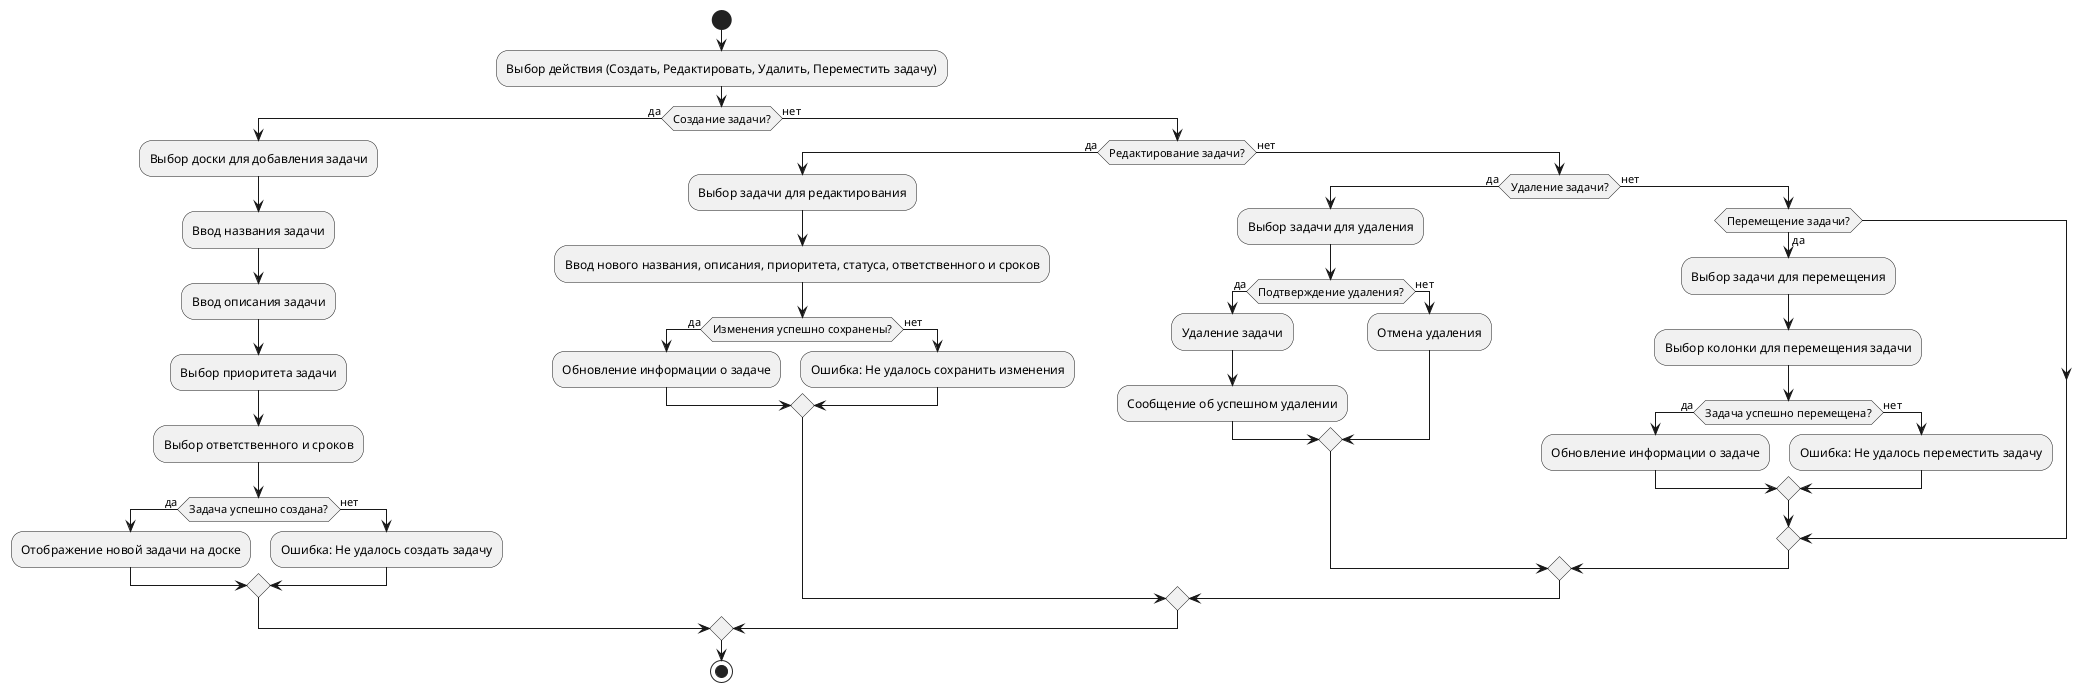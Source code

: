 @startuml TaskAD
start

:Выбор действия (Создать, Редактировать, Удалить, Переместить задачу);

if (Создание задачи?) then (да)
    :Выбор доски для добавления задачи;
    :Ввод названия задачи;
    :Ввод описания задачи;
    :Выбор приоритета задачи;
    :Выбор ответственного и сроков;
    if (Задача успешно создана?) then (да)
        :Отображение новой задачи на доске;
    else (нет)
        :Ошибка: Не удалось создать задачу;
    endif
else (нет)
    if (Редактирование задачи?) then (да)
        :Выбор задачи для редактирования;
        :Ввод нового названия, описания, приоритета, статуса, ответственного и сроков;
        if (Изменения успешно сохранены?) then (да)
            :Обновление информации о задаче;
        else (нет)
            :Ошибка: Не удалось сохранить изменения;
        endif
    else (нет)
        if (Удаление задачи?) then (да)
            :Выбор задачи для удаления;
            if (Подтверждение удаления?) then (да)
                :Удаление задачи;
                :Сообщение об успешном удалении;
            else (нет)
                :Отмена удаления;
            endif
        else (нет)
            if (Перемещение задачи?) then (да)
                :Выбор задачи для перемещения;
                :Выбор колонки для перемещения задачи;
                if (Задача успешно перемещена?) then (да)
                    :Обновление информации о задаче;
                else (нет)
                    :Ошибка: Не удалось переместить задачу;
                endif
            endif
        endif
    endif
endif

stop
@enduml
